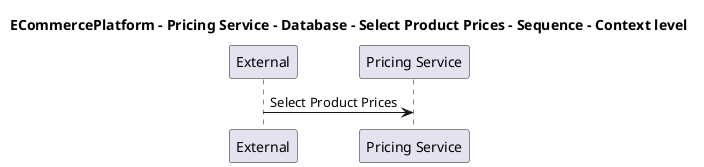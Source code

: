 @startuml

title ECommercePlatform - Pricing Service - Database - Select Product Prices - Sequence - Context level

participant "External" as C4InterFlow.SoftwareSystems.ExternalSystem
participant "Pricing Service" as ECommercePlatform.SoftwareSystems.PricingService

C4InterFlow.SoftwareSystems.ExternalSystem -> ECommercePlatform.SoftwareSystems.PricingService : Select Product Prices


@enduml
